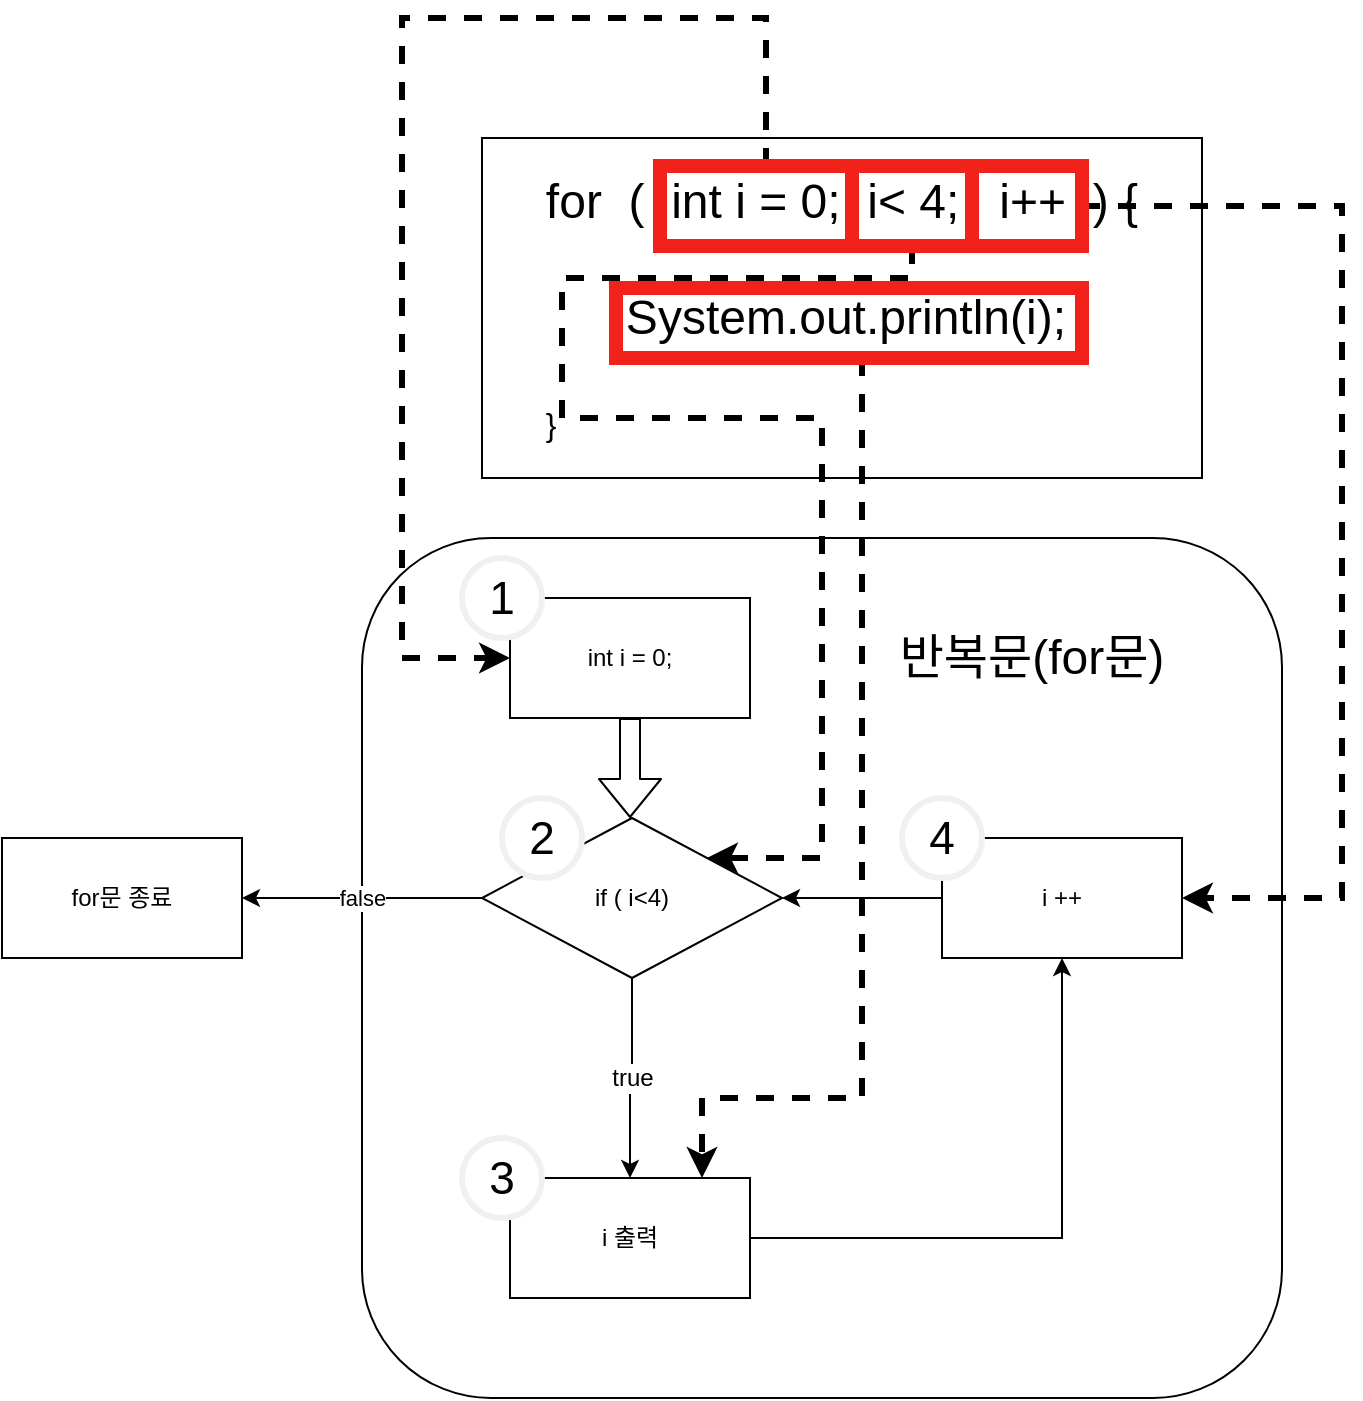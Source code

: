<mxfile>
    <diagram id="BCCdAsAPyqWzS79xBi-9" name="Page-1">
        <mxGraphModel dx="687" dy="563" grid="1" gridSize="10" guides="1" tooltips="1" connect="1" arrows="1" fold="1" page="1" pageScale="1" pageWidth="827" pageHeight="1169" math="0" shadow="0">
            <root>
                <mxCell id="0"/>
                <mxCell id="1" parent="0"/>
                <mxCell id="16" value="" style="rounded=1;whiteSpace=wrap;html=1;" parent="1" vertex="1">
                    <mxGeometry x="280" y="350" width="460" height="430" as="geometry"/>
                </mxCell>
                <mxCell id="2" value="&lt;div style=&quot;text-align: left&quot;&gt;&lt;span&gt;&lt;font style=&quot;font-size: 24px&quot;&gt;for&amp;nbsp; (&amp;nbsp; int i = 0;&amp;nbsp; i&amp;lt; 4;&amp;nbsp; &amp;nbsp;i++&amp;nbsp; ) {&lt;/font&gt;&lt;/span&gt;&lt;/div&gt;&lt;div style=&quot;text-align: left&quot;&gt;&lt;span&gt;&lt;font style=&quot;font-size: 24px&quot;&gt;&lt;br&gt;&lt;/font&gt;&lt;/span&gt;&lt;/div&gt;&lt;div style=&quot;text-align: left&quot;&gt;&lt;font style=&quot;font-size: 24px&quot;&gt;&amp;nbsp; &amp;nbsp; &amp;nbsp; System.out.println(i);&lt;/font&gt;&lt;/div&gt;&lt;div style=&quot;text-align: left&quot;&gt;&lt;font style=&quot;font-size: 24px&quot;&gt;&lt;br&gt;&lt;/font&gt;&lt;/div&gt;&lt;div style=&quot;text-align: left&quot;&gt;&lt;span&gt;&lt;font size=&quot;3&quot;&gt;}&lt;/font&gt;&lt;/span&gt;&lt;/div&gt;" style="rounded=0;whiteSpace=wrap;html=1;" parent="1" vertex="1">
                    <mxGeometry x="340" y="150" width="360" height="170" as="geometry"/>
                </mxCell>
                <mxCell id="3" value="int i = 0;" style="rounded=0;whiteSpace=wrap;html=1;" parent="1" vertex="1">
                    <mxGeometry x="354" y="380" width="120" height="60" as="geometry"/>
                </mxCell>
                <mxCell id="5" value="" style="shape=flexArrow;endArrow=classic;html=1;entryX=0.5;entryY=0;entryDx=0;entryDy=0;exitX=0.5;exitY=1;exitDx=0;exitDy=0;" parent="1" source="3" edge="1">
                    <mxGeometry width="50" height="50" relative="1" as="geometry">
                        <mxPoint x="360" y="550" as="sourcePoint"/>
                        <mxPoint x="414" y="490" as="targetPoint"/>
                    </mxGeometry>
                </mxCell>
                <mxCell id="10" value="&lt;font style=&quot;font-size: 12px&quot;&gt;true&lt;/font&gt;" style="edgeStyle=orthogonalEdgeStyle;rounded=0;orthogonalLoop=1;jettySize=auto;html=1;" parent="1" source="8" target="9" edge="1">
                    <mxGeometry relative="1" as="geometry"/>
                </mxCell>
                <mxCell id="15" value="false" style="edgeStyle=orthogonalEdgeStyle;rounded=0;orthogonalLoop=1;jettySize=auto;html=1;" parent="1" source="8" target="14" edge="1">
                    <mxGeometry relative="1" as="geometry"/>
                </mxCell>
                <mxCell id="8" value="if ( i&amp;lt;4)" style="rhombus;whiteSpace=wrap;html=1;" parent="1" vertex="1">
                    <mxGeometry x="340" y="490" width="150" height="80" as="geometry"/>
                </mxCell>
                <mxCell id="12" value="" style="edgeStyle=orthogonalEdgeStyle;rounded=0;orthogonalLoop=1;jettySize=auto;html=1;" parent="1" source="9" target="11" edge="1">
                    <mxGeometry relative="1" as="geometry"/>
                </mxCell>
                <mxCell id="9" value="i 출력" style="whiteSpace=wrap;html=1;" parent="1" vertex="1">
                    <mxGeometry x="354" y="670" width="120" height="60" as="geometry"/>
                </mxCell>
                <mxCell id="13" style="edgeStyle=orthogonalEdgeStyle;rounded=0;orthogonalLoop=1;jettySize=auto;html=1;exitX=0;exitY=0.5;exitDx=0;exitDy=0;" parent="1" source="11" target="8" edge="1">
                    <mxGeometry relative="1" as="geometry"/>
                </mxCell>
                <mxCell id="11" value="i ++" style="whiteSpace=wrap;html=1;" parent="1" vertex="1">
                    <mxGeometry x="570" y="500" width="120" height="60" as="geometry"/>
                </mxCell>
                <mxCell id="14" value="for문 종료" style="whiteSpace=wrap;html=1;" parent="1" vertex="1">
                    <mxGeometry x="100" y="500" width="120" height="60" as="geometry"/>
                </mxCell>
                <mxCell id="17" value="&lt;font style=&quot;font-size: 24px&quot;&gt;반복문(for문)&lt;/font&gt;" style="text;html=1;strokeColor=none;fillColor=none;align=center;verticalAlign=middle;whiteSpace=wrap;rounded=0;" parent="1" vertex="1">
                    <mxGeometry x="530" y="380" width="170" height="60" as="geometry"/>
                </mxCell>
                <mxCell id="22" style="edgeStyle=orthogonalEdgeStyle;rounded=0;orthogonalLoop=1;jettySize=auto;html=1;strokeWidth=3;dashed=1;" edge="1" parent="1" source="18" target="3">
                    <mxGeometry relative="1" as="geometry">
                        <mxPoint x="490" y="120" as="targetPoint"/>
                        <Array as="points">
                            <mxPoint x="482" y="90"/>
                            <mxPoint x="300" y="90"/>
                            <mxPoint x="300" y="410"/>
                        </Array>
                    </mxGeometry>
                </mxCell>
                <mxCell id="18" value="" style="rounded=0;whiteSpace=wrap;html=1;fillColor=none;strokeWidth=7;strokeColor=#F0221A;" vertex="1" parent="1">
                    <mxGeometry x="429" y="164" width="96" height="40" as="geometry"/>
                </mxCell>
                <mxCell id="24" style="edgeStyle=orthogonalEdgeStyle;rounded=0;orthogonalLoop=1;jettySize=auto;html=1;strokeWidth=3;dashed=1;" edge="1" parent="1" source="23" target="8">
                    <mxGeometry relative="1" as="geometry">
                        <mxPoint x="590" y="110" as="targetPoint"/>
                        <Array as="points">
                            <mxPoint x="555" y="220"/>
                            <mxPoint x="380" y="220"/>
                            <mxPoint x="380" y="290"/>
                            <mxPoint x="510" y="290"/>
                            <mxPoint x="510" y="510"/>
                        </Array>
                    </mxGeometry>
                </mxCell>
                <mxCell id="23" value="" style="rounded=0;whiteSpace=wrap;html=1;fillColor=none;strokeWidth=7;strokeColor=#F0221A;" vertex="1" parent="1">
                    <mxGeometry x="525" y="164" width="60" height="40" as="geometry"/>
                </mxCell>
                <mxCell id="26" style="edgeStyle=orthogonalEdgeStyle;rounded=0;orthogonalLoop=1;jettySize=auto;html=1;strokeWidth=3;dashed=1;" edge="1" parent="1" source="25" target="11">
                    <mxGeometry relative="1" as="geometry">
                        <Array as="points">
                            <mxPoint x="770" y="184"/>
                            <mxPoint x="770" y="530"/>
                        </Array>
                    </mxGeometry>
                </mxCell>
                <mxCell id="25" value="" style="rounded=0;whiteSpace=wrap;html=1;fillColor=none;strokeWidth=7;strokeColor=#F0221A;" vertex="1" parent="1">
                    <mxGeometry x="585" y="164" width="55" height="40" as="geometry"/>
                </mxCell>
                <mxCell id="28" value="&lt;font color=&quot;#000000&quot; style=&quot;font-size: 23px&quot;&gt;1&lt;/font&gt;" style="ellipse;whiteSpace=wrap;html=1;strokeColor=#f0f0f0;strokeWidth=3;fillColor=#FFFFFF;" vertex="1" parent="1">
                    <mxGeometry x="330" y="360" width="40" height="40" as="geometry"/>
                </mxCell>
                <mxCell id="29" value="&lt;font color=&quot;#000000&quot; style=&quot;font-size: 23px&quot;&gt;2&lt;/font&gt;" style="ellipse;whiteSpace=wrap;html=1;strokeColor=#f0f0f0;strokeWidth=3;fillColor=#FFFFFF;" vertex="1" parent="1">
                    <mxGeometry x="350" y="480" width="40" height="40" as="geometry"/>
                </mxCell>
                <mxCell id="30" value="&lt;font color=&quot;#000000&quot; style=&quot;font-size: 23px&quot;&gt;3&lt;/font&gt;" style="ellipse;whiteSpace=wrap;html=1;strokeColor=#f0f0f0;strokeWidth=3;fillColor=#FFFFFF;" vertex="1" parent="1">
                    <mxGeometry x="330" y="650" width="40" height="40" as="geometry"/>
                </mxCell>
                <mxCell id="31" value="&lt;font color=&quot;#000000&quot; style=&quot;font-size: 23px&quot;&gt;4&lt;/font&gt;" style="ellipse;whiteSpace=wrap;html=1;strokeColor=#f0f0f0;strokeWidth=3;fillColor=#FFFFFF;" vertex="1" parent="1">
                    <mxGeometry x="550" y="480" width="40" height="40" as="geometry"/>
                </mxCell>
                <mxCell id="33" style="edgeStyle=orthogonalEdgeStyle;rounded=0;orthogonalLoop=1;jettySize=auto;html=1;dashed=1;strokeWidth=3;" edge="1" parent="1" source="32" target="9">
                    <mxGeometry relative="1" as="geometry">
                        <Array as="points">
                            <mxPoint x="530" y="630"/>
                            <mxPoint x="450" y="630"/>
                        </Array>
                    </mxGeometry>
                </mxCell>
                <mxCell id="32" value="" style="rounded=0;whiteSpace=wrap;html=1;fillColor=none;strokeWidth=7;strokeColor=#F0221A;" vertex="1" parent="1">
                    <mxGeometry x="407" y="225" width="233" height="35" as="geometry"/>
                </mxCell>
            </root>
        </mxGraphModel>
    </diagram>
</mxfile>